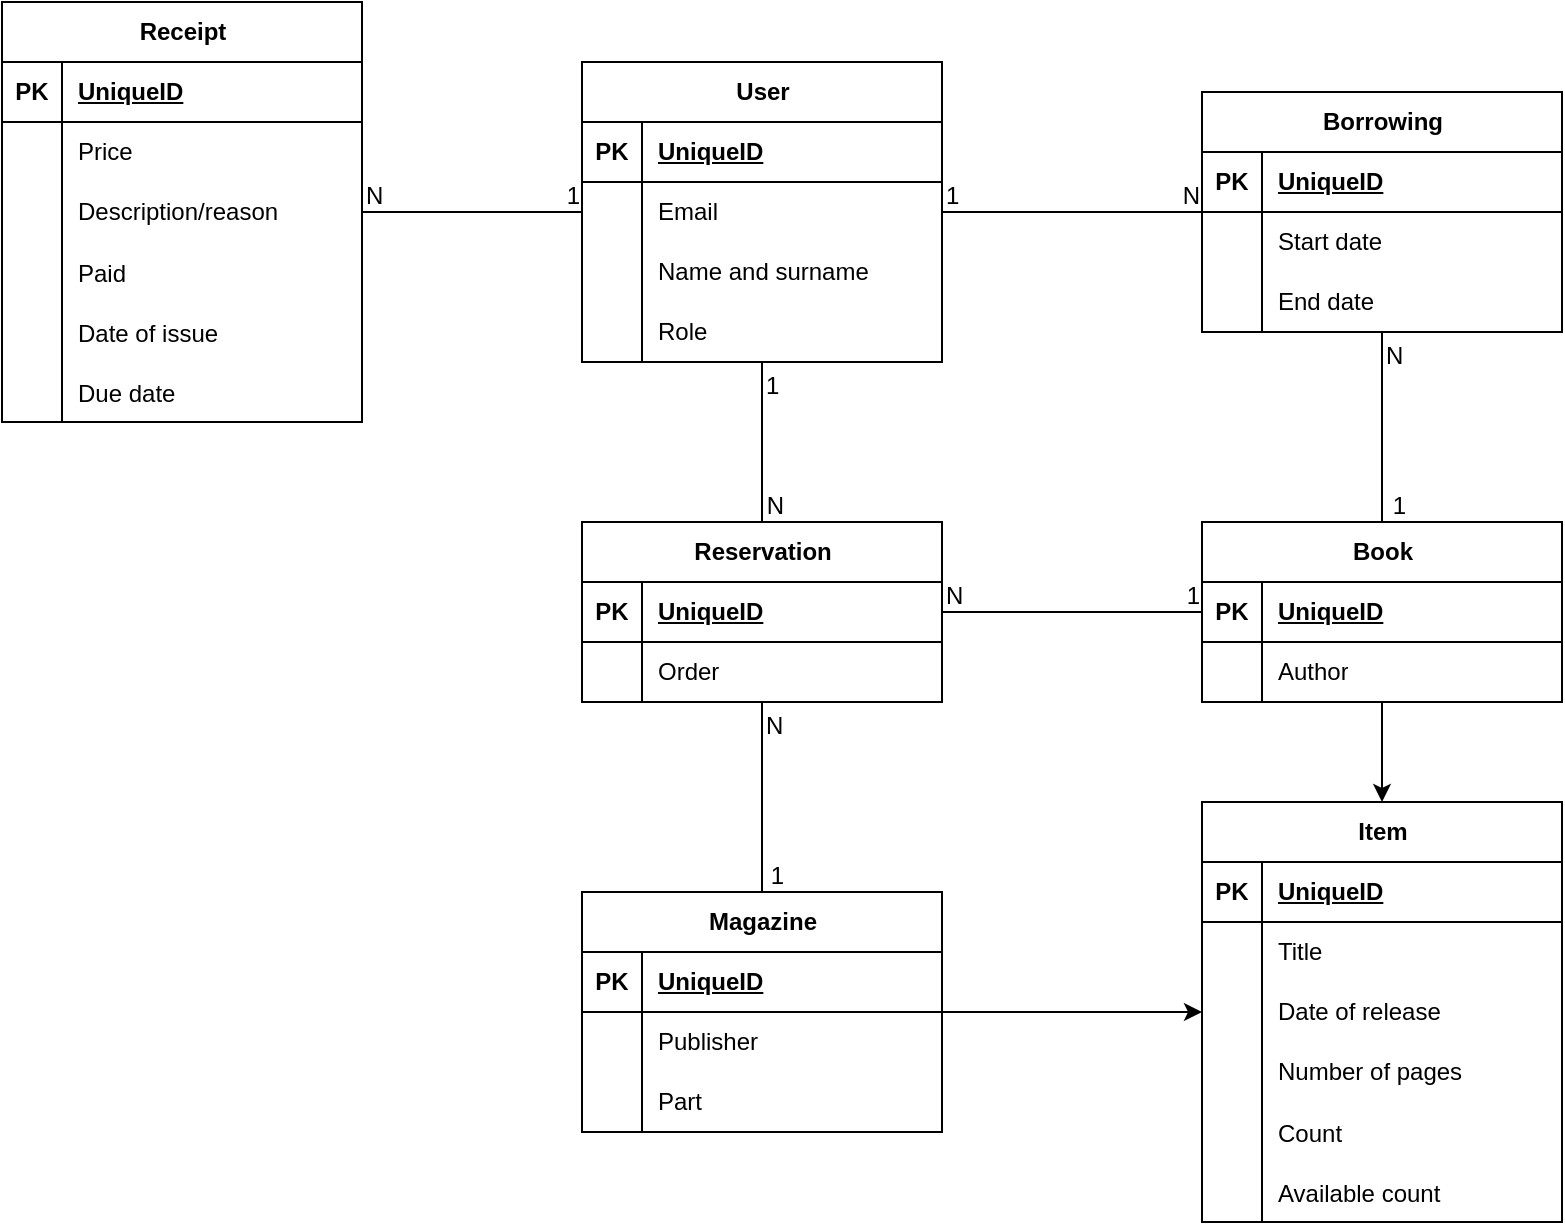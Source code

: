 <mxfile version="23.1.2" type="device">
  <diagram id="R2lEEEUBdFMjLlhIrx00" name="Page-1">
    <mxGraphModel dx="1195" dy="724" grid="1" gridSize="10" guides="1" tooltips="1" connect="1" arrows="1" fold="1" page="1" pageScale="1" pageWidth="850" pageHeight="1100" math="0" shadow="0" extFonts="Permanent Marker^https://fonts.googleapis.com/css?family=Permanent+Marker">
      <root>
        <mxCell id="0" />
        <mxCell id="1" parent="0" />
        <mxCell id="tnpdHrNlY9ghbpyW4dK--1" value="User" style="shape=table;startSize=30;container=1;collapsible=1;childLayout=tableLayout;fixedRows=1;rowLines=0;fontStyle=1;align=center;resizeLast=1;html=1;" parent="1" vertex="1">
          <mxGeometry x="320" y="260" width="180" height="150" as="geometry" />
        </mxCell>
        <mxCell id="tnpdHrNlY9ghbpyW4dK--2" value="" style="shape=tableRow;horizontal=0;startSize=0;swimlaneHead=0;swimlaneBody=0;fillColor=none;collapsible=0;dropTarget=0;points=[[0,0.5],[1,0.5]];portConstraint=eastwest;top=0;left=0;right=0;bottom=1;" parent="tnpdHrNlY9ghbpyW4dK--1" vertex="1">
          <mxGeometry y="30" width="180" height="30" as="geometry" />
        </mxCell>
        <mxCell id="tnpdHrNlY9ghbpyW4dK--3" value="PK" style="shape=partialRectangle;connectable=0;fillColor=none;top=0;left=0;bottom=0;right=0;fontStyle=1;overflow=hidden;whiteSpace=wrap;html=1;" parent="tnpdHrNlY9ghbpyW4dK--2" vertex="1">
          <mxGeometry width="30" height="30" as="geometry">
            <mxRectangle width="30" height="30" as="alternateBounds" />
          </mxGeometry>
        </mxCell>
        <mxCell id="tnpdHrNlY9ghbpyW4dK--4" value="UniqueID" style="shape=partialRectangle;connectable=0;fillColor=none;top=0;left=0;bottom=0;right=0;align=left;spacingLeft=6;fontStyle=5;overflow=hidden;whiteSpace=wrap;html=1;" parent="tnpdHrNlY9ghbpyW4dK--2" vertex="1">
          <mxGeometry x="30" width="150" height="30" as="geometry">
            <mxRectangle width="150" height="30" as="alternateBounds" />
          </mxGeometry>
        </mxCell>
        <mxCell id="tnpdHrNlY9ghbpyW4dK--5" value="" style="shape=tableRow;horizontal=0;startSize=0;swimlaneHead=0;swimlaneBody=0;fillColor=none;collapsible=0;dropTarget=0;points=[[0,0.5],[1,0.5]];portConstraint=eastwest;top=0;left=0;right=0;bottom=0;" parent="tnpdHrNlY9ghbpyW4dK--1" vertex="1">
          <mxGeometry y="60" width="180" height="30" as="geometry" />
        </mxCell>
        <mxCell id="tnpdHrNlY9ghbpyW4dK--6" value="" style="shape=partialRectangle;connectable=0;fillColor=none;top=0;left=0;bottom=0;right=0;editable=1;overflow=hidden;whiteSpace=wrap;html=1;" parent="tnpdHrNlY9ghbpyW4dK--5" vertex="1">
          <mxGeometry width="30" height="30" as="geometry">
            <mxRectangle width="30" height="30" as="alternateBounds" />
          </mxGeometry>
        </mxCell>
        <mxCell id="tnpdHrNlY9ghbpyW4dK--7" value="Email" style="shape=partialRectangle;connectable=0;fillColor=none;top=0;left=0;bottom=0;right=0;align=left;spacingLeft=6;overflow=hidden;whiteSpace=wrap;html=1;" parent="tnpdHrNlY9ghbpyW4dK--5" vertex="1">
          <mxGeometry x="30" width="150" height="30" as="geometry">
            <mxRectangle width="150" height="30" as="alternateBounds" />
          </mxGeometry>
        </mxCell>
        <mxCell id="tnpdHrNlY9ghbpyW4dK--8" value="" style="shape=tableRow;horizontal=0;startSize=0;swimlaneHead=0;swimlaneBody=0;fillColor=none;collapsible=0;dropTarget=0;points=[[0,0.5],[1,0.5]];portConstraint=eastwest;top=0;left=0;right=0;bottom=0;" parent="tnpdHrNlY9ghbpyW4dK--1" vertex="1">
          <mxGeometry y="90" width="180" height="30" as="geometry" />
        </mxCell>
        <mxCell id="tnpdHrNlY9ghbpyW4dK--9" value="" style="shape=partialRectangle;connectable=0;fillColor=none;top=0;left=0;bottom=0;right=0;editable=1;overflow=hidden;whiteSpace=wrap;html=1;" parent="tnpdHrNlY9ghbpyW4dK--8" vertex="1">
          <mxGeometry width="30" height="30" as="geometry">
            <mxRectangle width="30" height="30" as="alternateBounds" />
          </mxGeometry>
        </mxCell>
        <mxCell id="tnpdHrNlY9ghbpyW4dK--10" value="Name and surname" style="shape=partialRectangle;connectable=0;fillColor=none;top=0;left=0;bottom=0;right=0;align=left;spacingLeft=6;overflow=hidden;whiteSpace=wrap;html=1;" parent="tnpdHrNlY9ghbpyW4dK--8" vertex="1">
          <mxGeometry x="30" width="150" height="30" as="geometry">
            <mxRectangle width="150" height="30" as="alternateBounds" />
          </mxGeometry>
        </mxCell>
        <mxCell id="tnpdHrNlY9ghbpyW4dK--11" value="" style="shape=tableRow;horizontal=0;startSize=0;swimlaneHead=0;swimlaneBody=0;fillColor=none;collapsible=0;dropTarget=0;points=[[0,0.5],[1,0.5]];portConstraint=eastwest;top=0;left=0;right=0;bottom=0;" parent="tnpdHrNlY9ghbpyW4dK--1" vertex="1">
          <mxGeometry y="120" width="180" height="30" as="geometry" />
        </mxCell>
        <mxCell id="tnpdHrNlY9ghbpyW4dK--12" value="" style="shape=partialRectangle;connectable=0;fillColor=none;top=0;left=0;bottom=0;right=0;editable=1;overflow=hidden;whiteSpace=wrap;html=1;" parent="tnpdHrNlY9ghbpyW4dK--11" vertex="1">
          <mxGeometry width="30" height="30" as="geometry">
            <mxRectangle width="30" height="30" as="alternateBounds" />
          </mxGeometry>
        </mxCell>
        <mxCell id="tnpdHrNlY9ghbpyW4dK--13" value="Role" style="shape=partialRectangle;connectable=0;fillColor=none;top=0;left=0;bottom=0;right=0;align=left;spacingLeft=6;overflow=hidden;whiteSpace=wrap;html=1;" parent="tnpdHrNlY9ghbpyW4dK--11" vertex="1">
          <mxGeometry x="30" width="150" height="30" as="geometry">
            <mxRectangle width="150" height="30" as="alternateBounds" />
          </mxGeometry>
        </mxCell>
        <mxCell id="tnpdHrNlY9ghbpyW4dK--20" value="Book" style="shape=table;startSize=30;container=1;collapsible=1;childLayout=tableLayout;fixedRows=1;rowLines=0;fontStyle=1;align=center;resizeLast=1;html=1;" parent="1" vertex="1">
          <mxGeometry x="630" y="490" width="180" height="90" as="geometry" />
        </mxCell>
        <mxCell id="tnpdHrNlY9ghbpyW4dK--21" value="" style="shape=tableRow;horizontal=0;startSize=0;swimlaneHead=0;swimlaneBody=0;fillColor=none;collapsible=0;dropTarget=0;points=[[0,0.5],[1,0.5]];portConstraint=eastwest;top=0;left=0;right=0;bottom=1;" parent="tnpdHrNlY9ghbpyW4dK--20" vertex="1">
          <mxGeometry y="30" width="180" height="30" as="geometry" />
        </mxCell>
        <mxCell id="tnpdHrNlY9ghbpyW4dK--22" value="PK" style="shape=partialRectangle;connectable=0;fillColor=none;top=0;left=0;bottom=0;right=0;fontStyle=1;overflow=hidden;whiteSpace=wrap;html=1;" parent="tnpdHrNlY9ghbpyW4dK--21" vertex="1">
          <mxGeometry width="30" height="30" as="geometry">
            <mxRectangle width="30" height="30" as="alternateBounds" />
          </mxGeometry>
        </mxCell>
        <mxCell id="tnpdHrNlY9ghbpyW4dK--23" value="UniqueID" style="shape=partialRectangle;connectable=0;fillColor=none;top=0;left=0;bottom=0;right=0;align=left;spacingLeft=6;fontStyle=5;overflow=hidden;whiteSpace=wrap;html=1;" parent="tnpdHrNlY9ghbpyW4dK--21" vertex="1">
          <mxGeometry x="30" width="150" height="30" as="geometry">
            <mxRectangle width="150" height="30" as="alternateBounds" />
          </mxGeometry>
        </mxCell>
        <mxCell id="tnpdHrNlY9ghbpyW4dK--27" value="" style="shape=tableRow;horizontal=0;startSize=0;swimlaneHead=0;swimlaneBody=0;fillColor=none;collapsible=0;dropTarget=0;points=[[0,0.5],[1,0.5]];portConstraint=eastwest;top=0;left=0;right=0;bottom=0;" parent="tnpdHrNlY9ghbpyW4dK--20" vertex="1">
          <mxGeometry y="60" width="180" height="30" as="geometry" />
        </mxCell>
        <mxCell id="tnpdHrNlY9ghbpyW4dK--28" value="" style="shape=partialRectangle;connectable=0;fillColor=none;top=0;left=0;bottom=0;right=0;editable=1;overflow=hidden;whiteSpace=wrap;html=1;" parent="tnpdHrNlY9ghbpyW4dK--27" vertex="1">
          <mxGeometry width="30" height="30" as="geometry">
            <mxRectangle width="30" height="30" as="alternateBounds" />
          </mxGeometry>
        </mxCell>
        <mxCell id="tnpdHrNlY9ghbpyW4dK--29" value="Author" style="shape=partialRectangle;connectable=0;fillColor=none;top=0;left=0;bottom=0;right=0;align=left;spacingLeft=6;overflow=hidden;whiteSpace=wrap;html=1;" parent="tnpdHrNlY9ghbpyW4dK--27" vertex="1">
          <mxGeometry x="30" width="150" height="30" as="geometry">
            <mxRectangle width="150" height="30" as="alternateBounds" />
          </mxGeometry>
        </mxCell>
        <mxCell id="tnpdHrNlY9ghbpyW4dK--33" value="Borrowing" style="shape=table;startSize=30;container=1;collapsible=1;childLayout=tableLayout;fixedRows=1;rowLines=0;fontStyle=1;align=center;resizeLast=1;html=1;" parent="1" vertex="1">
          <mxGeometry x="630" y="275" width="180" height="120" as="geometry" />
        </mxCell>
        <mxCell id="tnpdHrNlY9ghbpyW4dK--34" value="" style="shape=tableRow;horizontal=0;startSize=0;swimlaneHead=0;swimlaneBody=0;fillColor=none;collapsible=0;dropTarget=0;points=[[0,0.5],[1,0.5]];portConstraint=eastwest;top=0;left=0;right=0;bottom=1;" parent="tnpdHrNlY9ghbpyW4dK--33" vertex="1">
          <mxGeometry y="30" width="180" height="30" as="geometry" />
        </mxCell>
        <mxCell id="tnpdHrNlY9ghbpyW4dK--35" value="PK" style="shape=partialRectangle;connectable=0;fillColor=none;top=0;left=0;bottom=0;right=0;fontStyle=1;overflow=hidden;whiteSpace=wrap;html=1;" parent="tnpdHrNlY9ghbpyW4dK--34" vertex="1">
          <mxGeometry width="30" height="30" as="geometry">
            <mxRectangle width="30" height="30" as="alternateBounds" />
          </mxGeometry>
        </mxCell>
        <mxCell id="tnpdHrNlY9ghbpyW4dK--36" value="UniqueID" style="shape=partialRectangle;connectable=0;fillColor=none;top=0;left=0;bottom=0;right=0;align=left;spacingLeft=6;fontStyle=5;overflow=hidden;whiteSpace=wrap;html=1;" parent="tnpdHrNlY9ghbpyW4dK--34" vertex="1">
          <mxGeometry x="30" width="150" height="30" as="geometry">
            <mxRectangle width="150" height="30" as="alternateBounds" />
          </mxGeometry>
        </mxCell>
        <mxCell id="tnpdHrNlY9ghbpyW4dK--37" value="" style="shape=tableRow;horizontal=0;startSize=0;swimlaneHead=0;swimlaneBody=0;fillColor=none;collapsible=0;dropTarget=0;points=[[0,0.5],[1,0.5]];portConstraint=eastwest;top=0;left=0;right=0;bottom=0;" parent="tnpdHrNlY9ghbpyW4dK--33" vertex="1">
          <mxGeometry y="60" width="180" height="30" as="geometry" />
        </mxCell>
        <mxCell id="tnpdHrNlY9ghbpyW4dK--38" value="" style="shape=partialRectangle;connectable=0;fillColor=none;top=0;left=0;bottom=0;right=0;editable=1;overflow=hidden;whiteSpace=wrap;html=1;" parent="tnpdHrNlY9ghbpyW4dK--37" vertex="1">
          <mxGeometry width="30" height="30" as="geometry">
            <mxRectangle width="30" height="30" as="alternateBounds" />
          </mxGeometry>
        </mxCell>
        <mxCell id="tnpdHrNlY9ghbpyW4dK--39" value="Start date" style="shape=partialRectangle;connectable=0;fillColor=none;top=0;left=0;bottom=0;right=0;align=left;spacingLeft=6;overflow=hidden;whiteSpace=wrap;html=1;" parent="tnpdHrNlY9ghbpyW4dK--37" vertex="1">
          <mxGeometry x="30" width="150" height="30" as="geometry">
            <mxRectangle width="150" height="30" as="alternateBounds" />
          </mxGeometry>
        </mxCell>
        <mxCell id="tnpdHrNlY9ghbpyW4dK--40" value="" style="shape=tableRow;horizontal=0;startSize=0;swimlaneHead=0;swimlaneBody=0;fillColor=none;collapsible=0;dropTarget=0;points=[[0,0.5],[1,0.5]];portConstraint=eastwest;top=0;left=0;right=0;bottom=0;" parent="tnpdHrNlY9ghbpyW4dK--33" vertex="1">
          <mxGeometry y="90" width="180" height="30" as="geometry" />
        </mxCell>
        <mxCell id="tnpdHrNlY9ghbpyW4dK--41" value="" style="shape=partialRectangle;connectable=0;fillColor=none;top=0;left=0;bottom=0;right=0;editable=1;overflow=hidden;whiteSpace=wrap;html=1;" parent="tnpdHrNlY9ghbpyW4dK--40" vertex="1">
          <mxGeometry width="30" height="30" as="geometry">
            <mxRectangle width="30" height="30" as="alternateBounds" />
          </mxGeometry>
        </mxCell>
        <mxCell id="tnpdHrNlY9ghbpyW4dK--42" value="End date" style="shape=partialRectangle;connectable=0;fillColor=none;top=0;left=0;bottom=0;right=0;align=left;spacingLeft=6;overflow=hidden;whiteSpace=wrap;html=1;" parent="tnpdHrNlY9ghbpyW4dK--40" vertex="1">
          <mxGeometry x="30" width="150" height="30" as="geometry">
            <mxRectangle width="150" height="30" as="alternateBounds" />
          </mxGeometry>
        </mxCell>
        <mxCell id="tnpdHrNlY9ghbpyW4dK--46" value="" style="endArrow=none;html=1;rounded=0;" parent="1" source="tnpdHrNlY9ghbpyW4dK--1" target="tnpdHrNlY9ghbpyW4dK--33" edge="1">
          <mxGeometry relative="1" as="geometry">
            <mxPoint x="550" y="520" as="sourcePoint" />
            <mxPoint x="710" y="520" as="targetPoint" />
          </mxGeometry>
        </mxCell>
        <mxCell id="tnpdHrNlY9ghbpyW4dK--47" value="1" style="resizable=0;html=1;whiteSpace=wrap;align=left;verticalAlign=bottom;" parent="tnpdHrNlY9ghbpyW4dK--46" connectable="0" vertex="1">
          <mxGeometry x="-1" relative="1" as="geometry" />
        </mxCell>
        <mxCell id="tnpdHrNlY9ghbpyW4dK--48" value="N" style="resizable=0;html=1;whiteSpace=wrap;align=right;verticalAlign=bottom;" parent="tnpdHrNlY9ghbpyW4dK--46" connectable="0" vertex="1">
          <mxGeometry x="1" relative="1" as="geometry" />
        </mxCell>
        <mxCell id="tnpdHrNlY9ghbpyW4dK--49" value="" style="endArrow=none;html=1;rounded=0;" parent="1" source="tnpdHrNlY9ghbpyW4dK--33" target="tnpdHrNlY9ghbpyW4dK--20" edge="1">
          <mxGeometry relative="1" as="geometry">
            <mxPoint x="590" y="470" as="sourcePoint" />
            <mxPoint x="750" y="470" as="targetPoint" />
          </mxGeometry>
        </mxCell>
        <mxCell id="tnpdHrNlY9ghbpyW4dK--50" value="N" style="resizable=0;html=1;whiteSpace=wrap;align=left;verticalAlign=bottom;" parent="tnpdHrNlY9ghbpyW4dK--49" connectable="0" vertex="1">
          <mxGeometry x="-1" relative="1" as="geometry">
            <mxPoint y="20" as="offset" />
          </mxGeometry>
        </mxCell>
        <mxCell id="tnpdHrNlY9ghbpyW4dK--51" value="1" style="resizable=0;html=1;whiteSpace=wrap;align=right;verticalAlign=bottom;" parent="tnpdHrNlY9ghbpyW4dK--49" connectable="0" vertex="1">
          <mxGeometry x="1" relative="1" as="geometry">
            <mxPoint x="13" as="offset" />
          </mxGeometry>
        </mxCell>
        <mxCell id="3ce5SlhA1lC_l5qVgdjN-7" value="Reservation" style="shape=table;startSize=30;container=1;collapsible=1;childLayout=tableLayout;fixedRows=1;rowLines=0;fontStyle=1;align=center;resizeLast=1;html=1;" vertex="1" parent="1">
          <mxGeometry x="320" y="490" width="180" height="90" as="geometry" />
        </mxCell>
        <mxCell id="3ce5SlhA1lC_l5qVgdjN-8" value="" style="shape=tableRow;horizontal=0;startSize=0;swimlaneHead=0;swimlaneBody=0;fillColor=none;collapsible=0;dropTarget=0;points=[[0,0.5],[1,0.5]];portConstraint=eastwest;top=0;left=0;right=0;bottom=1;" vertex="1" parent="3ce5SlhA1lC_l5qVgdjN-7">
          <mxGeometry y="30" width="180" height="30" as="geometry" />
        </mxCell>
        <mxCell id="3ce5SlhA1lC_l5qVgdjN-9" value="PK" style="shape=partialRectangle;connectable=0;fillColor=none;top=0;left=0;bottom=0;right=0;fontStyle=1;overflow=hidden;whiteSpace=wrap;html=1;" vertex="1" parent="3ce5SlhA1lC_l5qVgdjN-8">
          <mxGeometry width="30" height="30" as="geometry">
            <mxRectangle width="30" height="30" as="alternateBounds" />
          </mxGeometry>
        </mxCell>
        <mxCell id="3ce5SlhA1lC_l5qVgdjN-10" value="UniqueID" style="shape=partialRectangle;connectable=0;fillColor=none;top=0;left=0;bottom=0;right=0;align=left;spacingLeft=6;fontStyle=5;overflow=hidden;whiteSpace=wrap;html=1;" vertex="1" parent="3ce5SlhA1lC_l5qVgdjN-8">
          <mxGeometry x="30" width="150" height="30" as="geometry">
            <mxRectangle width="150" height="30" as="alternateBounds" />
          </mxGeometry>
        </mxCell>
        <mxCell id="3ce5SlhA1lC_l5qVgdjN-11" value="" style="shape=tableRow;horizontal=0;startSize=0;swimlaneHead=0;swimlaneBody=0;fillColor=none;collapsible=0;dropTarget=0;points=[[0,0.5],[1,0.5]];portConstraint=eastwest;top=0;left=0;right=0;bottom=0;" vertex="1" parent="3ce5SlhA1lC_l5qVgdjN-7">
          <mxGeometry y="60" width="180" height="30" as="geometry" />
        </mxCell>
        <mxCell id="3ce5SlhA1lC_l5qVgdjN-12" value="" style="shape=partialRectangle;connectable=0;fillColor=none;top=0;left=0;bottom=0;right=0;editable=1;overflow=hidden;whiteSpace=wrap;html=1;" vertex="1" parent="3ce5SlhA1lC_l5qVgdjN-11">
          <mxGeometry width="30" height="30" as="geometry">
            <mxRectangle width="30" height="30" as="alternateBounds" />
          </mxGeometry>
        </mxCell>
        <mxCell id="3ce5SlhA1lC_l5qVgdjN-13" value="Order" style="shape=partialRectangle;connectable=0;fillColor=none;top=0;left=0;bottom=0;right=0;align=left;spacingLeft=6;overflow=hidden;whiteSpace=wrap;html=1;" vertex="1" parent="3ce5SlhA1lC_l5qVgdjN-11">
          <mxGeometry x="30" width="150" height="30" as="geometry">
            <mxRectangle width="150" height="30" as="alternateBounds" />
          </mxGeometry>
        </mxCell>
        <mxCell id="3ce5SlhA1lC_l5qVgdjN-20" value="" style="endArrow=none;html=1;rounded=0;" edge="1" parent="1" source="tnpdHrNlY9ghbpyW4dK--1" target="3ce5SlhA1lC_l5qVgdjN-7">
          <mxGeometry relative="1" as="geometry">
            <mxPoint x="410" y="480" as="sourcePoint" />
            <mxPoint x="570" y="480" as="targetPoint" />
          </mxGeometry>
        </mxCell>
        <mxCell id="3ce5SlhA1lC_l5qVgdjN-21" value="1" style="resizable=0;html=1;whiteSpace=wrap;align=left;verticalAlign=bottom;" connectable="0" vertex="1" parent="3ce5SlhA1lC_l5qVgdjN-20">
          <mxGeometry x="-1" relative="1" as="geometry">
            <mxPoint y="20" as="offset" />
          </mxGeometry>
        </mxCell>
        <mxCell id="3ce5SlhA1lC_l5qVgdjN-22" value="N" style="resizable=0;html=1;whiteSpace=wrap;align=right;verticalAlign=bottom;" connectable="0" vertex="1" parent="3ce5SlhA1lC_l5qVgdjN-20">
          <mxGeometry x="1" relative="1" as="geometry">
            <mxPoint x="12" as="offset" />
          </mxGeometry>
        </mxCell>
        <mxCell id="3ce5SlhA1lC_l5qVgdjN-23" value="" style="endArrow=none;html=1;rounded=0;" edge="1" parent="1" source="3ce5SlhA1lC_l5qVgdjN-7" target="tnpdHrNlY9ghbpyW4dK--20">
          <mxGeometry relative="1" as="geometry">
            <mxPoint x="550" y="610" as="sourcePoint" />
            <mxPoint x="710" y="610" as="targetPoint" />
          </mxGeometry>
        </mxCell>
        <mxCell id="3ce5SlhA1lC_l5qVgdjN-24" value="N" style="resizable=0;html=1;whiteSpace=wrap;align=left;verticalAlign=bottom;" connectable="0" vertex="1" parent="3ce5SlhA1lC_l5qVgdjN-23">
          <mxGeometry x="-1" relative="1" as="geometry" />
        </mxCell>
        <mxCell id="3ce5SlhA1lC_l5qVgdjN-25" value="1" style="resizable=0;html=1;whiteSpace=wrap;align=right;verticalAlign=bottom;" connectable="0" vertex="1" parent="3ce5SlhA1lC_l5qVgdjN-23">
          <mxGeometry x="1" relative="1" as="geometry" />
        </mxCell>
        <mxCell id="3ce5SlhA1lC_l5qVgdjN-26" value="Item" style="shape=table;startSize=30;container=1;collapsible=1;childLayout=tableLayout;fixedRows=1;rowLines=0;fontStyle=1;align=center;resizeLast=1;html=1;" vertex="1" parent="1">
          <mxGeometry x="630" y="630" width="180" height="210" as="geometry" />
        </mxCell>
        <mxCell id="3ce5SlhA1lC_l5qVgdjN-27" value="" style="shape=tableRow;horizontal=0;startSize=0;swimlaneHead=0;swimlaneBody=0;fillColor=none;collapsible=0;dropTarget=0;points=[[0,0.5],[1,0.5]];portConstraint=eastwest;top=0;left=0;right=0;bottom=1;" vertex="1" parent="3ce5SlhA1lC_l5qVgdjN-26">
          <mxGeometry y="30" width="180" height="30" as="geometry" />
        </mxCell>
        <mxCell id="3ce5SlhA1lC_l5qVgdjN-28" value="PK" style="shape=partialRectangle;connectable=0;fillColor=none;top=0;left=0;bottom=0;right=0;fontStyle=1;overflow=hidden;whiteSpace=wrap;html=1;" vertex="1" parent="3ce5SlhA1lC_l5qVgdjN-27">
          <mxGeometry width="30" height="30" as="geometry">
            <mxRectangle width="30" height="30" as="alternateBounds" />
          </mxGeometry>
        </mxCell>
        <mxCell id="3ce5SlhA1lC_l5qVgdjN-29" value="UniqueID" style="shape=partialRectangle;connectable=0;fillColor=none;top=0;left=0;bottom=0;right=0;align=left;spacingLeft=6;fontStyle=5;overflow=hidden;whiteSpace=wrap;html=1;" vertex="1" parent="3ce5SlhA1lC_l5qVgdjN-27">
          <mxGeometry x="30" width="150" height="30" as="geometry">
            <mxRectangle width="150" height="30" as="alternateBounds" />
          </mxGeometry>
        </mxCell>
        <mxCell id="3ce5SlhA1lC_l5qVgdjN-30" value="" style="shape=tableRow;horizontal=0;startSize=0;swimlaneHead=0;swimlaneBody=0;fillColor=none;collapsible=0;dropTarget=0;points=[[0,0.5],[1,0.5]];portConstraint=eastwest;top=0;left=0;right=0;bottom=0;" vertex="1" parent="3ce5SlhA1lC_l5qVgdjN-26">
          <mxGeometry y="60" width="180" height="30" as="geometry" />
        </mxCell>
        <mxCell id="3ce5SlhA1lC_l5qVgdjN-31" value="" style="shape=partialRectangle;connectable=0;fillColor=none;top=0;left=0;bottom=0;right=0;editable=1;overflow=hidden;whiteSpace=wrap;html=1;" vertex="1" parent="3ce5SlhA1lC_l5qVgdjN-30">
          <mxGeometry width="30" height="30" as="geometry">
            <mxRectangle width="30" height="30" as="alternateBounds" />
          </mxGeometry>
        </mxCell>
        <mxCell id="3ce5SlhA1lC_l5qVgdjN-32" value="Title" style="shape=partialRectangle;connectable=0;fillColor=none;top=0;left=0;bottom=0;right=0;align=left;spacingLeft=6;overflow=hidden;whiteSpace=wrap;html=1;" vertex="1" parent="3ce5SlhA1lC_l5qVgdjN-30">
          <mxGeometry x="30" width="150" height="30" as="geometry">
            <mxRectangle width="150" height="30" as="alternateBounds" />
          </mxGeometry>
        </mxCell>
        <mxCell id="3ce5SlhA1lC_l5qVgdjN-33" value="" style="shape=tableRow;horizontal=0;startSize=0;swimlaneHead=0;swimlaneBody=0;fillColor=none;collapsible=0;dropTarget=0;points=[[0,0.5],[1,0.5]];portConstraint=eastwest;top=0;left=0;right=0;bottom=0;" vertex="1" parent="3ce5SlhA1lC_l5qVgdjN-26">
          <mxGeometry y="90" width="180" height="30" as="geometry" />
        </mxCell>
        <mxCell id="3ce5SlhA1lC_l5qVgdjN-34" value="" style="shape=partialRectangle;connectable=0;fillColor=none;top=0;left=0;bottom=0;right=0;editable=1;overflow=hidden;whiteSpace=wrap;html=1;" vertex="1" parent="3ce5SlhA1lC_l5qVgdjN-33">
          <mxGeometry width="30" height="30" as="geometry">
            <mxRectangle width="30" height="30" as="alternateBounds" />
          </mxGeometry>
        </mxCell>
        <mxCell id="3ce5SlhA1lC_l5qVgdjN-35" value="Date of release" style="shape=partialRectangle;connectable=0;fillColor=none;top=0;left=0;bottom=0;right=0;align=left;spacingLeft=6;overflow=hidden;whiteSpace=wrap;html=1;" vertex="1" parent="3ce5SlhA1lC_l5qVgdjN-33">
          <mxGeometry x="30" width="150" height="30" as="geometry">
            <mxRectangle width="150" height="30" as="alternateBounds" />
          </mxGeometry>
        </mxCell>
        <mxCell id="3ce5SlhA1lC_l5qVgdjN-36" value="" style="shape=tableRow;horizontal=0;startSize=0;swimlaneHead=0;swimlaneBody=0;fillColor=none;collapsible=0;dropTarget=0;points=[[0,0.5],[1,0.5]];portConstraint=eastwest;top=0;left=0;right=0;bottom=0;" vertex="1" parent="3ce5SlhA1lC_l5qVgdjN-26">
          <mxGeometry y="120" width="180" height="30" as="geometry" />
        </mxCell>
        <mxCell id="3ce5SlhA1lC_l5qVgdjN-37" value="" style="shape=partialRectangle;connectable=0;fillColor=none;top=0;left=0;bottom=0;right=0;editable=1;overflow=hidden;whiteSpace=wrap;html=1;" vertex="1" parent="3ce5SlhA1lC_l5qVgdjN-36">
          <mxGeometry width="30" height="30" as="geometry">
            <mxRectangle width="30" height="30" as="alternateBounds" />
          </mxGeometry>
        </mxCell>
        <mxCell id="3ce5SlhA1lC_l5qVgdjN-38" value="Number of pages" style="shape=partialRectangle;connectable=0;fillColor=none;top=0;left=0;bottom=0;right=0;align=left;spacingLeft=6;overflow=hidden;whiteSpace=wrap;html=1;" vertex="1" parent="3ce5SlhA1lC_l5qVgdjN-36">
          <mxGeometry x="30" width="150" height="30" as="geometry">
            <mxRectangle width="150" height="30" as="alternateBounds" />
          </mxGeometry>
        </mxCell>
        <mxCell id="3ce5SlhA1lC_l5qVgdjN-55" value="" style="shape=tableRow;horizontal=0;startSize=0;swimlaneHead=0;swimlaneBody=0;fillColor=none;collapsible=0;dropTarget=0;points=[[0,0.5],[1,0.5]];portConstraint=eastwest;top=0;left=0;right=0;bottom=0;" vertex="1" parent="3ce5SlhA1lC_l5qVgdjN-26">
          <mxGeometry y="150" width="180" height="30" as="geometry" />
        </mxCell>
        <mxCell id="3ce5SlhA1lC_l5qVgdjN-56" value="" style="shape=partialRectangle;connectable=0;fillColor=none;top=0;left=0;bottom=0;right=0;editable=1;overflow=hidden;" vertex="1" parent="3ce5SlhA1lC_l5qVgdjN-55">
          <mxGeometry width="30" height="30" as="geometry">
            <mxRectangle width="30" height="30" as="alternateBounds" />
          </mxGeometry>
        </mxCell>
        <mxCell id="3ce5SlhA1lC_l5qVgdjN-57" value="Count" style="shape=partialRectangle;connectable=0;fillColor=none;top=0;left=0;bottom=0;right=0;align=left;spacingLeft=6;overflow=hidden;" vertex="1" parent="3ce5SlhA1lC_l5qVgdjN-55">
          <mxGeometry x="30" width="150" height="30" as="geometry">
            <mxRectangle width="150" height="30" as="alternateBounds" />
          </mxGeometry>
        </mxCell>
        <mxCell id="3ce5SlhA1lC_l5qVgdjN-39" value="" style="shape=tableRow;horizontal=0;startSize=0;swimlaneHead=0;swimlaneBody=0;fillColor=none;collapsible=0;dropTarget=0;points=[[0,0.5],[1,0.5]];portConstraint=eastwest;top=0;left=0;right=0;bottom=0;" vertex="1" parent="3ce5SlhA1lC_l5qVgdjN-26">
          <mxGeometry y="180" width="180" height="30" as="geometry" />
        </mxCell>
        <mxCell id="3ce5SlhA1lC_l5qVgdjN-40" value="" style="shape=partialRectangle;connectable=0;fillColor=none;top=0;left=0;bottom=0;right=0;editable=1;overflow=hidden;" vertex="1" parent="3ce5SlhA1lC_l5qVgdjN-39">
          <mxGeometry width="30" height="30" as="geometry">
            <mxRectangle width="30" height="30" as="alternateBounds" />
          </mxGeometry>
        </mxCell>
        <mxCell id="3ce5SlhA1lC_l5qVgdjN-41" value="Available count" style="shape=partialRectangle;connectable=0;fillColor=none;top=0;left=0;bottom=0;right=0;align=left;spacingLeft=6;overflow=hidden;" vertex="1" parent="3ce5SlhA1lC_l5qVgdjN-39">
          <mxGeometry x="30" width="150" height="30" as="geometry">
            <mxRectangle width="150" height="30" as="alternateBounds" />
          </mxGeometry>
        </mxCell>
        <mxCell id="3ce5SlhA1lC_l5qVgdjN-42" value="Magazine" style="shape=table;startSize=30;container=1;collapsible=1;childLayout=tableLayout;fixedRows=1;rowLines=0;fontStyle=1;align=center;resizeLast=1;html=1;" vertex="1" parent="1">
          <mxGeometry x="320" y="675" width="180" height="120" as="geometry" />
        </mxCell>
        <mxCell id="3ce5SlhA1lC_l5qVgdjN-43" value="" style="shape=tableRow;horizontal=0;startSize=0;swimlaneHead=0;swimlaneBody=0;fillColor=none;collapsible=0;dropTarget=0;points=[[0,0.5],[1,0.5]];portConstraint=eastwest;top=0;left=0;right=0;bottom=1;" vertex="1" parent="3ce5SlhA1lC_l5qVgdjN-42">
          <mxGeometry y="30" width="180" height="30" as="geometry" />
        </mxCell>
        <mxCell id="3ce5SlhA1lC_l5qVgdjN-44" value="PK" style="shape=partialRectangle;connectable=0;fillColor=none;top=0;left=0;bottom=0;right=0;fontStyle=1;overflow=hidden;whiteSpace=wrap;html=1;" vertex="1" parent="3ce5SlhA1lC_l5qVgdjN-43">
          <mxGeometry width="30" height="30" as="geometry">
            <mxRectangle width="30" height="30" as="alternateBounds" />
          </mxGeometry>
        </mxCell>
        <mxCell id="3ce5SlhA1lC_l5qVgdjN-45" value="UniqueID" style="shape=partialRectangle;connectable=0;fillColor=none;top=0;left=0;bottom=0;right=0;align=left;spacingLeft=6;fontStyle=5;overflow=hidden;whiteSpace=wrap;html=1;" vertex="1" parent="3ce5SlhA1lC_l5qVgdjN-43">
          <mxGeometry x="30" width="150" height="30" as="geometry">
            <mxRectangle width="150" height="30" as="alternateBounds" />
          </mxGeometry>
        </mxCell>
        <mxCell id="3ce5SlhA1lC_l5qVgdjN-46" value="" style="shape=tableRow;horizontal=0;startSize=0;swimlaneHead=0;swimlaneBody=0;fillColor=none;collapsible=0;dropTarget=0;points=[[0,0.5],[1,0.5]];portConstraint=eastwest;top=0;left=0;right=0;bottom=0;" vertex="1" parent="3ce5SlhA1lC_l5qVgdjN-42">
          <mxGeometry y="60" width="180" height="30" as="geometry" />
        </mxCell>
        <mxCell id="3ce5SlhA1lC_l5qVgdjN-47" value="" style="shape=partialRectangle;connectable=0;fillColor=none;top=0;left=0;bottom=0;right=0;editable=1;overflow=hidden;whiteSpace=wrap;html=1;" vertex="1" parent="3ce5SlhA1lC_l5qVgdjN-46">
          <mxGeometry width="30" height="30" as="geometry">
            <mxRectangle width="30" height="30" as="alternateBounds" />
          </mxGeometry>
        </mxCell>
        <mxCell id="3ce5SlhA1lC_l5qVgdjN-48" value="Publisher" style="shape=partialRectangle;connectable=0;fillColor=none;top=0;left=0;bottom=0;right=0;align=left;spacingLeft=6;overflow=hidden;whiteSpace=wrap;html=1;" vertex="1" parent="3ce5SlhA1lC_l5qVgdjN-46">
          <mxGeometry x="30" width="150" height="30" as="geometry">
            <mxRectangle width="150" height="30" as="alternateBounds" />
          </mxGeometry>
        </mxCell>
        <mxCell id="3ce5SlhA1lC_l5qVgdjN-49" value="" style="shape=tableRow;horizontal=0;startSize=0;swimlaneHead=0;swimlaneBody=0;fillColor=none;collapsible=0;dropTarget=0;points=[[0,0.5],[1,0.5]];portConstraint=eastwest;top=0;left=0;right=0;bottom=0;" vertex="1" parent="3ce5SlhA1lC_l5qVgdjN-42">
          <mxGeometry y="90" width="180" height="30" as="geometry" />
        </mxCell>
        <mxCell id="3ce5SlhA1lC_l5qVgdjN-50" value="" style="shape=partialRectangle;connectable=0;fillColor=none;top=0;left=0;bottom=0;right=0;editable=1;overflow=hidden;whiteSpace=wrap;html=1;" vertex="1" parent="3ce5SlhA1lC_l5qVgdjN-49">
          <mxGeometry width="30" height="30" as="geometry">
            <mxRectangle width="30" height="30" as="alternateBounds" />
          </mxGeometry>
        </mxCell>
        <mxCell id="3ce5SlhA1lC_l5qVgdjN-51" value="Part" style="shape=partialRectangle;connectable=0;fillColor=none;top=0;left=0;bottom=0;right=0;align=left;spacingLeft=6;overflow=hidden;whiteSpace=wrap;html=1;" vertex="1" parent="3ce5SlhA1lC_l5qVgdjN-49">
          <mxGeometry x="30" width="150" height="30" as="geometry">
            <mxRectangle width="150" height="30" as="alternateBounds" />
          </mxGeometry>
        </mxCell>
        <mxCell id="3ce5SlhA1lC_l5qVgdjN-61" value="" style="endArrow=classic;html=1;rounded=0;" edge="1" parent="1" source="tnpdHrNlY9ghbpyW4dK--20" target="3ce5SlhA1lC_l5qVgdjN-26">
          <mxGeometry width="50" height="50" relative="1" as="geometry">
            <mxPoint x="630" y="620" as="sourcePoint" />
            <mxPoint x="680" y="570" as="targetPoint" />
          </mxGeometry>
        </mxCell>
        <mxCell id="3ce5SlhA1lC_l5qVgdjN-62" value="" style="endArrow=classic;html=1;rounded=0;" edge="1" parent="1" source="3ce5SlhA1lC_l5qVgdjN-42" target="3ce5SlhA1lC_l5qVgdjN-26">
          <mxGeometry width="50" height="50" relative="1" as="geometry">
            <mxPoint x="660" y="630" as="sourcePoint" />
            <mxPoint x="710" y="580" as="targetPoint" />
          </mxGeometry>
        </mxCell>
        <mxCell id="3ce5SlhA1lC_l5qVgdjN-63" value="" style="endArrow=none;html=1;rounded=0;" edge="1" parent="1" source="3ce5SlhA1lC_l5qVgdjN-7" target="3ce5SlhA1lC_l5qVgdjN-42">
          <mxGeometry relative="1" as="geometry">
            <mxPoint x="330" y="630" as="sourcePoint" />
            <mxPoint x="490" y="630" as="targetPoint" />
          </mxGeometry>
        </mxCell>
        <mxCell id="3ce5SlhA1lC_l5qVgdjN-64" value="N" style="resizable=0;html=1;whiteSpace=wrap;align=left;verticalAlign=bottom;" connectable="0" vertex="1" parent="3ce5SlhA1lC_l5qVgdjN-63">
          <mxGeometry x="-1" relative="1" as="geometry">
            <mxPoint y="20" as="offset" />
          </mxGeometry>
        </mxCell>
        <mxCell id="3ce5SlhA1lC_l5qVgdjN-65" value="1" style="resizable=0;html=1;whiteSpace=wrap;align=right;verticalAlign=bottom;" connectable="0" vertex="1" parent="3ce5SlhA1lC_l5qVgdjN-63">
          <mxGeometry x="1" relative="1" as="geometry">
            <mxPoint x="12" as="offset" />
          </mxGeometry>
        </mxCell>
        <mxCell id="3ce5SlhA1lC_l5qVgdjN-66" value="Receipt" style="shape=table;startSize=30;container=1;collapsible=1;childLayout=tableLayout;fixedRows=1;rowLines=0;fontStyle=1;align=center;resizeLast=1;html=1;" vertex="1" parent="1">
          <mxGeometry x="30" y="230" width="180" height="210" as="geometry" />
        </mxCell>
        <mxCell id="3ce5SlhA1lC_l5qVgdjN-67" value="" style="shape=tableRow;horizontal=0;startSize=0;swimlaneHead=0;swimlaneBody=0;fillColor=none;collapsible=0;dropTarget=0;points=[[0,0.5],[1,0.5]];portConstraint=eastwest;top=0;left=0;right=0;bottom=1;" vertex="1" parent="3ce5SlhA1lC_l5qVgdjN-66">
          <mxGeometry y="30" width="180" height="30" as="geometry" />
        </mxCell>
        <mxCell id="3ce5SlhA1lC_l5qVgdjN-68" value="PK" style="shape=partialRectangle;connectable=0;fillColor=none;top=0;left=0;bottom=0;right=0;fontStyle=1;overflow=hidden;whiteSpace=wrap;html=1;" vertex="1" parent="3ce5SlhA1lC_l5qVgdjN-67">
          <mxGeometry width="30" height="30" as="geometry">
            <mxRectangle width="30" height="30" as="alternateBounds" />
          </mxGeometry>
        </mxCell>
        <mxCell id="3ce5SlhA1lC_l5qVgdjN-69" value="UniqueID" style="shape=partialRectangle;connectable=0;fillColor=none;top=0;left=0;bottom=0;right=0;align=left;spacingLeft=6;fontStyle=5;overflow=hidden;whiteSpace=wrap;html=1;" vertex="1" parent="3ce5SlhA1lC_l5qVgdjN-67">
          <mxGeometry x="30" width="150" height="30" as="geometry">
            <mxRectangle width="150" height="30" as="alternateBounds" />
          </mxGeometry>
        </mxCell>
        <mxCell id="3ce5SlhA1lC_l5qVgdjN-70" value="" style="shape=tableRow;horizontal=0;startSize=0;swimlaneHead=0;swimlaneBody=0;fillColor=none;collapsible=0;dropTarget=0;points=[[0,0.5],[1,0.5]];portConstraint=eastwest;top=0;left=0;right=0;bottom=0;" vertex="1" parent="3ce5SlhA1lC_l5qVgdjN-66">
          <mxGeometry y="60" width="180" height="30" as="geometry" />
        </mxCell>
        <mxCell id="3ce5SlhA1lC_l5qVgdjN-71" value="" style="shape=partialRectangle;connectable=0;fillColor=none;top=0;left=0;bottom=0;right=0;editable=1;overflow=hidden;whiteSpace=wrap;html=1;" vertex="1" parent="3ce5SlhA1lC_l5qVgdjN-70">
          <mxGeometry width="30" height="30" as="geometry">
            <mxRectangle width="30" height="30" as="alternateBounds" />
          </mxGeometry>
        </mxCell>
        <mxCell id="3ce5SlhA1lC_l5qVgdjN-72" value="Price" style="shape=partialRectangle;connectable=0;fillColor=none;top=0;left=0;bottom=0;right=0;align=left;spacingLeft=6;overflow=hidden;whiteSpace=wrap;html=1;" vertex="1" parent="3ce5SlhA1lC_l5qVgdjN-70">
          <mxGeometry x="30" width="150" height="30" as="geometry">
            <mxRectangle width="150" height="30" as="alternateBounds" />
          </mxGeometry>
        </mxCell>
        <mxCell id="3ce5SlhA1lC_l5qVgdjN-73" value="" style="shape=tableRow;horizontal=0;startSize=0;swimlaneHead=0;swimlaneBody=0;fillColor=none;collapsible=0;dropTarget=0;points=[[0,0.5],[1,0.5]];portConstraint=eastwest;top=0;left=0;right=0;bottom=0;" vertex="1" parent="3ce5SlhA1lC_l5qVgdjN-66">
          <mxGeometry y="90" width="180" height="30" as="geometry" />
        </mxCell>
        <mxCell id="3ce5SlhA1lC_l5qVgdjN-74" value="" style="shape=partialRectangle;connectable=0;fillColor=none;top=0;left=0;bottom=0;right=0;editable=1;overflow=hidden;whiteSpace=wrap;html=1;" vertex="1" parent="3ce5SlhA1lC_l5qVgdjN-73">
          <mxGeometry width="30" height="30" as="geometry">
            <mxRectangle width="30" height="30" as="alternateBounds" />
          </mxGeometry>
        </mxCell>
        <mxCell id="3ce5SlhA1lC_l5qVgdjN-75" value="Description/reason" style="shape=partialRectangle;connectable=0;fillColor=none;top=0;left=0;bottom=0;right=0;align=left;spacingLeft=6;overflow=hidden;whiteSpace=wrap;html=1;" vertex="1" parent="3ce5SlhA1lC_l5qVgdjN-73">
          <mxGeometry x="30" width="150" height="30" as="geometry">
            <mxRectangle width="150" height="30" as="alternateBounds" />
          </mxGeometry>
        </mxCell>
        <mxCell id="3ce5SlhA1lC_l5qVgdjN-82" value="" style="shape=tableRow;horizontal=0;startSize=0;swimlaneHead=0;swimlaneBody=0;fillColor=none;collapsible=0;dropTarget=0;points=[[0,0.5],[1,0.5]];portConstraint=eastwest;top=0;left=0;right=0;bottom=0;" vertex="1" parent="3ce5SlhA1lC_l5qVgdjN-66">
          <mxGeometry y="120" width="180" height="30" as="geometry" />
        </mxCell>
        <mxCell id="3ce5SlhA1lC_l5qVgdjN-83" value="" style="shape=partialRectangle;connectable=0;fillColor=none;top=0;left=0;bottom=0;right=0;editable=1;overflow=hidden;" vertex="1" parent="3ce5SlhA1lC_l5qVgdjN-82">
          <mxGeometry width="30" height="30" as="geometry">
            <mxRectangle width="30" height="30" as="alternateBounds" />
          </mxGeometry>
        </mxCell>
        <mxCell id="3ce5SlhA1lC_l5qVgdjN-84" value="Paid" style="shape=partialRectangle;connectable=0;fillColor=none;top=0;left=0;bottom=0;right=0;align=left;spacingLeft=6;overflow=hidden;" vertex="1" parent="3ce5SlhA1lC_l5qVgdjN-82">
          <mxGeometry x="30" width="150" height="30" as="geometry">
            <mxRectangle width="150" height="30" as="alternateBounds" />
          </mxGeometry>
        </mxCell>
        <mxCell id="3ce5SlhA1lC_l5qVgdjN-85" value="" style="shape=tableRow;horizontal=0;startSize=0;swimlaneHead=0;swimlaneBody=0;fillColor=none;collapsible=0;dropTarget=0;points=[[0,0.5],[1,0.5]];portConstraint=eastwest;top=0;left=0;right=0;bottom=0;" vertex="1" parent="3ce5SlhA1lC_l5qVgdjN-66">
          <mxGeometry y="150" width="180" height="30" as="geometry" />
        </mxCell>
        <mxCell id="3ce5SlhA1lC_l5qVgdjN-86" value="" style="shape=partialRectangle;connectable=0;fillColor=none;top=0;left=0;bottom=0;right=0;editable=1;overflow=hidden;" vertex="1" parent="3ce5SlhA1lC_l5qVgdjN-85">
          <mxGeometry width="30" height="30" as="geometry">
            <mxRectangle width="30" height="30" as="alternateBounds" />
          </mxGeometry>
        </mxCell>
        <mxCell id="3ce5SlhA1lC_l5qVgdjN-87" value="Date of issue" style="shape=partialRectangle;connectable=0;fillColor=none;top=0;left=0;bottom=0;right=0;align=left;spacingLeft=6;overflow=hidden;" vertex="1" parent="3ce5SlhA1lC_l5qVgdjN-85">
          <mxGeometry x="30" width="150" height="30" as="geometry">
            <mxRectangle width="150" height="30" as="alternateBounds" />
          </mxGeometry>
        </mxCell>
        <mxCell id="3ce5SlhA1lC_l5qVgdjN-88" value="" style="shape=tableRow;horizontal=0;startSize=0;swimlaneHead=0;swimlaneBody=0;fillColor=none;collapsible=0;dropTarget=0;points=[[0,0.5],[1,0.5]];portConstraint=eastwest;top=0;left=0;right=0;bottom=0;" vertex="1" parent="3ce5SlhA1lC_l5qVgdjN-66">
          <mxGeometry y="180" width="180" height="30" as="geometry" />
        </mxCell>
        <mxCell id="3ce5SlhA1lC_l5qVgdjN-89" value="" style="shape=partialRectangle;connectable=0;fillColor=none;top=0;left=0;bottom=0;right=0;editable=1;overflow=hidden;" vertex="1" parent="3ce5SlhA1lC_l5qVgdjN-88">
          <mxGeometry width="30" height="30" as="geometry">
            <mxRectangle width="30" height="30" as="alternateBounds" />
          </mxGeometry>
        </mxCell>
        <mxCell id="3ce5SlhA1lC_l5qVgdjN-90" value="Due date" style="shape=partialRectangle;connectable=0;fillColor=none;top=0;left=0;bottom=0;right=0;align=left;spacingLeft=6;overflow=hidden;" vertex="1" parent="3ce5SlhA1lC_l5qVgdjN-88">
          <mxGeometry x="30" width="150" height="30" as="geometry">
            <mxRectangle width="150" height="30" as="alternateBounds" />
          </mxGeometry>
        </mxCell>
        <mxCell id="3ce5SlhA1lC_l5qVgdjN-79" value="" style="endArrow=none;html=1;rounded=0;" edge="1" parent="1" source="3ce5SlhA1lC_l5qVgdjN-66" target="tnpdHrNlY9ghbpyW4dK--1">
          <mxGeometry relative="1" as="geometry">
            <mxPoint x="250" y="160" as="sourcePoint" />
            <mxPoint x="410" y="160" as="targetPoint" />
          </mxGeometry>
        </mxCell>
        <mxCell id="3ce5SlhA1lC_l5qVgdjN-80" value="N" style="resizable=0;html=1;whiteSpace=wrap;align=left;verticalAlign=bottom;" connectable="0" vertex="1" parent="3ce5SlhA1lC_l5qVgdjN-79">
          <mxGeometry x="-1" relative="1" as="geometry" />
        </mxCell>
        <mxCell id="3ce5SlhA1lC_l5qVgdjN-81" value="1" style="resizable=0;html=1;whiteSpace=wrap;align=right;verticalAlign=bottom;" connectable="0" vertex="1" parent="3ce5SlhA1lC_l5qVgdjN-79">
          <mxGeometry x="1" relative="1" as="geometry" />
        </mxCell>
      </root>
    </mxGraphModel>
  </diagram>
</mxfile>
